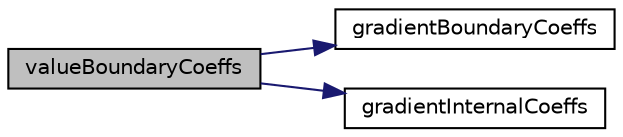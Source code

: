digraph "valueBoundaryCoeffs"
{
  bgcolor="transparent";
  edge [fontname="Helvetica",fontsize="10",labelfontname="Helvetica",labelfontsize="10"];
  node [fontname="Helvetica",fontsize="10",shape=record];
  rankdir="LR";
  Node1 [label="valueBoundaryCoeffs",height=0.2,width=0.4,color="black", fillcolor="grey75", style="filled", fontcolor="black"];
  Node1 -> Node2 [color="midnightblue",fontsize="10",style="solid",fontname="Helvetica"];
  Node2 [label="gradientBoundaryCoeffs",height=0.2,width=0.4,color="black",URL="$a00628.html#a3136194ba6fd18aff67ae38d95490376",tooltip="Return the matrix source coefficients corresponding to the. "];
  Node1 -> Node3 [color="midnightblue",fontsize="10",style="solid",fontname="Helvetica"];
  Node3 [label="gradientInternalCoeffs",height=0.2,width=0.4,color="black",URL="$a00628.html#ac1007fac8d1a8d5e70b62056e1c7e7ae",tooltip="Return the matrix diagonal coefficients corresponding to the. "];
}
